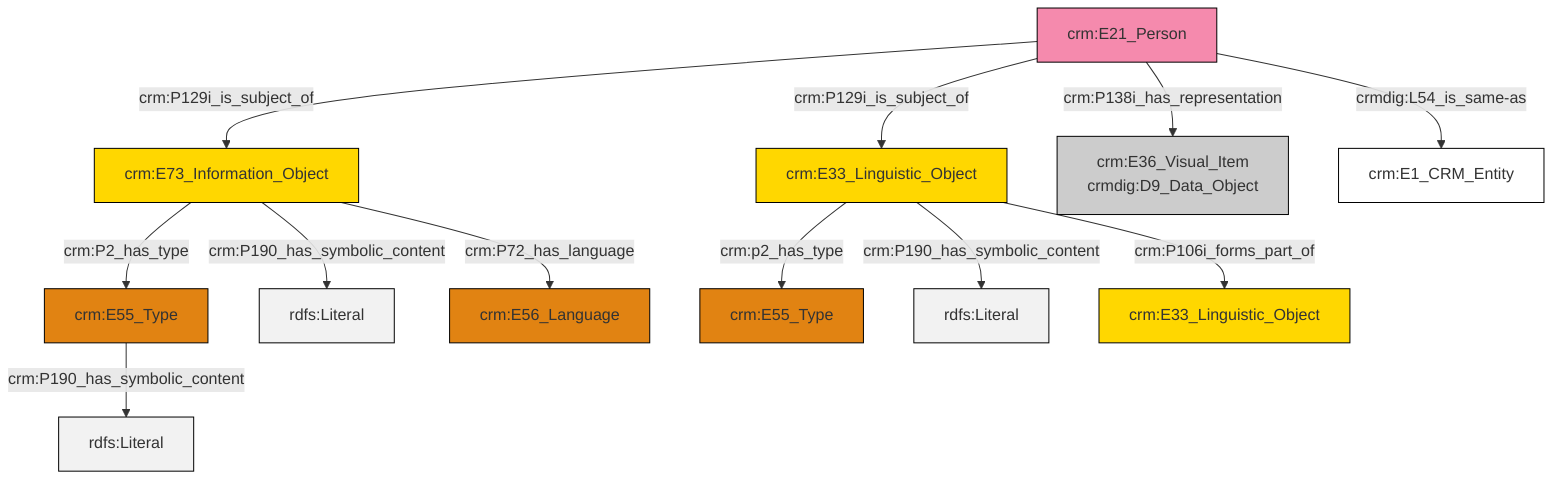 graph TD
classDef Literal fill:#f2f2f2,stroke:#000000;
classDef CRM_Entity fill:#FFFFFF,stroke:#000000;
classDef Temporal_Entity fill:#00C9E6, stroke:#000000;
classDef Type fill:#E18312, stroke:#000000;
classDef Time-Span fill:#2C9C91, stroke:#000000;
classDef Appellation fill:#FFEB7F, stroke:#000000;
classDef Place fill:#008836, stroke:#000000;
classDef Persistent_Item fill:#B266B2, stroke:#000000;
classDef Conceptual_Object fill:#FFD700, stroke:#000000;
classDef Physical_Thing fill:#D2B48C, stroke:#000000;
classDef Actor fill:#f58aad, stroke:#000000;
classDef PC_Classes fill:#4ce600, stroke:#000000;
classDef Multi fill:#cccccc,stroke:#000000;

4["crm:E21_Person"]:::Actor -->|crm:P129i_is_subject_of| 0["crm:E73_Information_Object"]:::Conceptual_Object
5["crm:E55_Type"]:::Type -->|crm:P190_has_symbolic_content| 6[rdfs:Literal]:::Literal
7["crm:E33_Linguistic_Object"]:::Conceptual_Object -->|crm:p2_has_type| 8["crm:E55_Type"]:::Type
4["crm:E21_Person"]:::Actor -->|crm:P129i_is_subject_of| 7["crm:E33_Linguistic_Object"]:::Conceptual_Object
7["crm:E33_Linguistic_Object"]:::Conceptual_Object -->|crm:P190_has_symbolic_content| 12[rdfs:Literal]:::Literal
0["crm:E73_Information_Object"]:::Conceptual_Object -->|crm:P2_has_type| 5["crm:E55_Type"]:::Type
4["crm:E21_Person"]:::Actor -->|crm:P138i_has_representation| 2["crm:E36_Visual_Item<br>crmdig:D9_Data_Object"]:::Multi
0["crm:E73_Information_Object"]:::Conceptual_Object -->|crm:P190_has_symbolic_content| 16[rdfs:Literal]:::Literal
4["crm:E21_Person"]:::Actor -->|crmdig:L54_is_same-as| 18["crm:E1_CRM_Entity"]:::CRM_Entity
7["crm:E33_Linguistic_Object"]:::Conceptual_Object -->|crm:P106i_forms_part_of| 10["crm:E33_Linguistic_Object"]:::Conceptual_Object
0["crm:E73_Information_Object"]:::Conceptual_Object -->|crm:P72_has_language| 21["crm:E56_Language"]:::Type